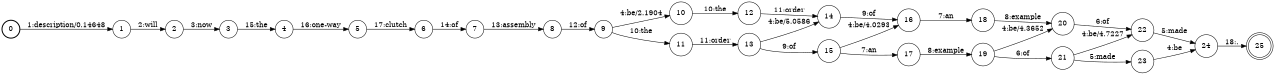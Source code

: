 digraph FST {
rankdir = LR;
size = "8.5,11";
label = "";
center = 1;
orientation = Portrait;
ranksep = "0.4";
nodesep = "0.25";
0 [label = "0", shape = circle, style = bold, fontsize = 14]
	0 -> 1 [label = "1:description/0.14648", fontsize = 14];
1 [label = "1", shape = circle, style = solid, fontsize = 14]
	1 -> 2 [label = "2:will", fontsize = 14];
2 [label = "2", shape = circle, style = solid, fontsize = 14]
	2 -> 3 [label = "3:now", fontsize = 14];
3 [label = "3", shape = circle, style = solid, fontsize = 14]
	3 -> 4 [label = "15:the", fontsize = 14];
4 [label = "4", shape = circle, style = solid, fontsize = 14]
	4 -> 5 [label = "16:one-way", fontsize = 14];
5 [label = "5", shape = circle, style = solid, fontsize = 14]
	5 -> 6 [label = "17:clutch", fontsize = 14];
6 [label = "6", shape = circle, style = solid, fontsize = 14]
	6 -> 7 [label = "14:of", fontsize = 14];
7 [label = "7", shape = circle, style = solid, fontsize = 14]
	7 -> 8 [label = "13:assembly", fontsize = 14];
8 [label = "8", shape = circle, style = solid, fontsize = 14]
	8 -> 9 [label = "12:of", fontsize = 14];
9 [label = "9", shape = circle, style = solid, fontsize = 14]
	9 -> 10 [label = "4:be/2.1904", fontsize = 14];
	9 -> 11 [label = "10:the", fontsize = 14];
10 [label = "10", shape = circle, style = solid, fontsize = 14]
	10 -> 12 [label = "10:the", fontsize = 14];
11 [label = "11", shape = circle, style = solid, fontsize = 14]
	11 -> 13 [label = "11:order", fontsize = 14];
12 [label = "12", shape = circle, style = solid, fontsize = 14]
	12 -> 14 [label = "11:order", fontsize = 14];
13 [label = "13", shape = circle, style = solid, fontsize = 14]
	13 -> 14 [label = "4:be/5.0586", fontsize = 14];
	13 -> 15 [label = "9:of", fontsize = 14];
14 [label = "14", shape = circle, style = solid, fontsize = 14]
	14 -> 16 [label = "9:of", fontsize = 14];
15 [label = "15", shape = circle, style = solid, fontsize = 14]
	15 -> 16 [label = "4:be/4.0293", fontsize = 14];
	15 -> 17 [label = "7:an", fontsize = 14];
16 [label = "16", shape = circle, style = solid, fontsize = 14]
	16 -> 18 [label = "7:an", fontsize = 14];
17 [label = "17", shape = circle, style = solid, fontsize = 14]
	17 -> 19 [label = "8:example", fontsize = 14];
18 [label = "18", shape = circle, style = solid, fontsize = 14]
	18 -> 20 [label = "8:example", fontsize = 14];
19 [label = "19", shape = circle, style = solid, fontsize = 14]
	19 -> 20 [label = "4:be/4.3652", fontsize = 14];
	19 -> 21 [label = "6:of", fontsize = 14];
20 [label = "20", shape = circle, style = solid, fontsize = 14]
	20 -> 22 [label = "6:of", fontsize = 14];
21 [label = "21", shape = circle, style = solid, fontsize = 14]
	21 -> 22 [label = "4:be/4.7227", fontsize = 14];
	21 -> 23 [label = "5:made", fontsize = 14];
22 [label = "22", shape = circle, style = solid, fontsize = 14]
	22 -> 24 [label = "5:made", fontsize = 14];
23 [label = "23", shape = circle, style = solid, fontsize = 14]
	23 -> 24 [label = "4:be", fontsize = 14];
24 [label = "24", shape = circle, style = solid, fontsize = 14]
	24 -> 25 [label = "18:.", fontsize = 14];
25 [label = "25", shape = doublecircle, style = solid, fontsize = 14]
}
